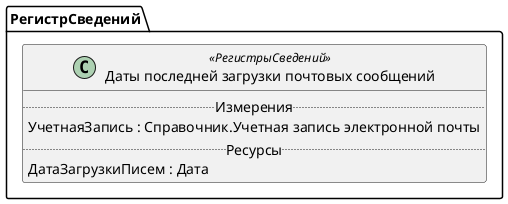 ﻿@startuml ДатыПоследнейЗагрузкиПочтовыхСообщений
'!include templates.wsd
'..\include templates.wsd
class РегистрСведений.ДатыПоследнейЗагрузкиПочтовыхСообщений as "Даты последней загрузки почтовых сообщений" <<РегистрыСведений>>
{
..Измерения..
УчетнаяЗапись : Справочник.Учетная запись электронной почты
..Ресурсы..
ДатаЗагрузкиПисем : Дата
}
@enduml

